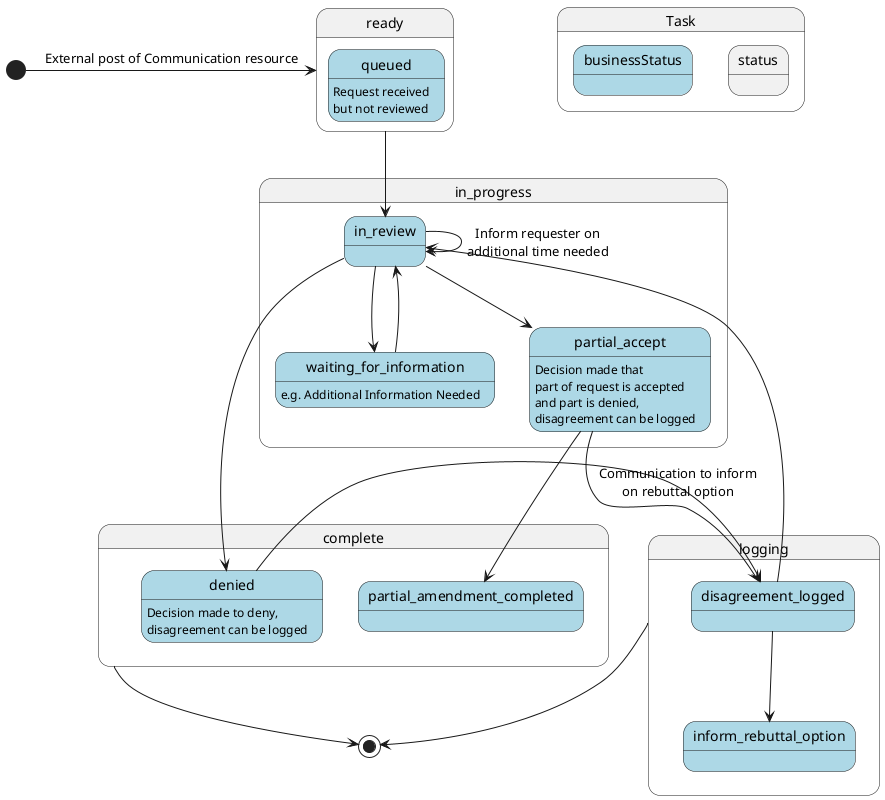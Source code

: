 @startuml 
skinparam svgDimensionStyle false
hide empty description 
[*] -> ready : External post of Communication resource
state ready {
  state queued #lightblue {
  }
}

state in_progress {
  state in_review #lightblue{
  }  
  state waiting_for_information #lightblue{  
  }
  state partial_accept #lightblue{  
  }
}

state complete {
  state denied #lightblue{
  }
  state partial_amendment_completed #lightblue{
  }
}

state logging {
  state disagreement_logged #lightblue{
 }
  state inform_rebuttal_option #lightblue{
 }
}

state Task.status{
}

state Task.businessStatus #lightblue {
}
ready --> in_review
queued : Request received\nbut not reviewed
in_review --> waiting_for_information
waiting_for_information --> in_review
in_review --> partial_accept
in_review --> in_review: Inform requester on\nadditional time needed
in_review --> denied
denied --> disagreement_logged
disagreement_logged --> in_review
waiting_for_information : e.g. Additional Information Needed
partial_accept : Decision made that\npart of request is accepted\nand part is denied,\ndisagreement can be logged
denied : Decision made to deny,\ndisagreement can be logged
partial_accept --> partial_amendment_completed
partial_accept --> disagreement_logged: Communication to inform\non rebuttal option
complete --> [*]
logging --> [*]
disagreement_logged --> inform_rebuttal_option

@enduml
